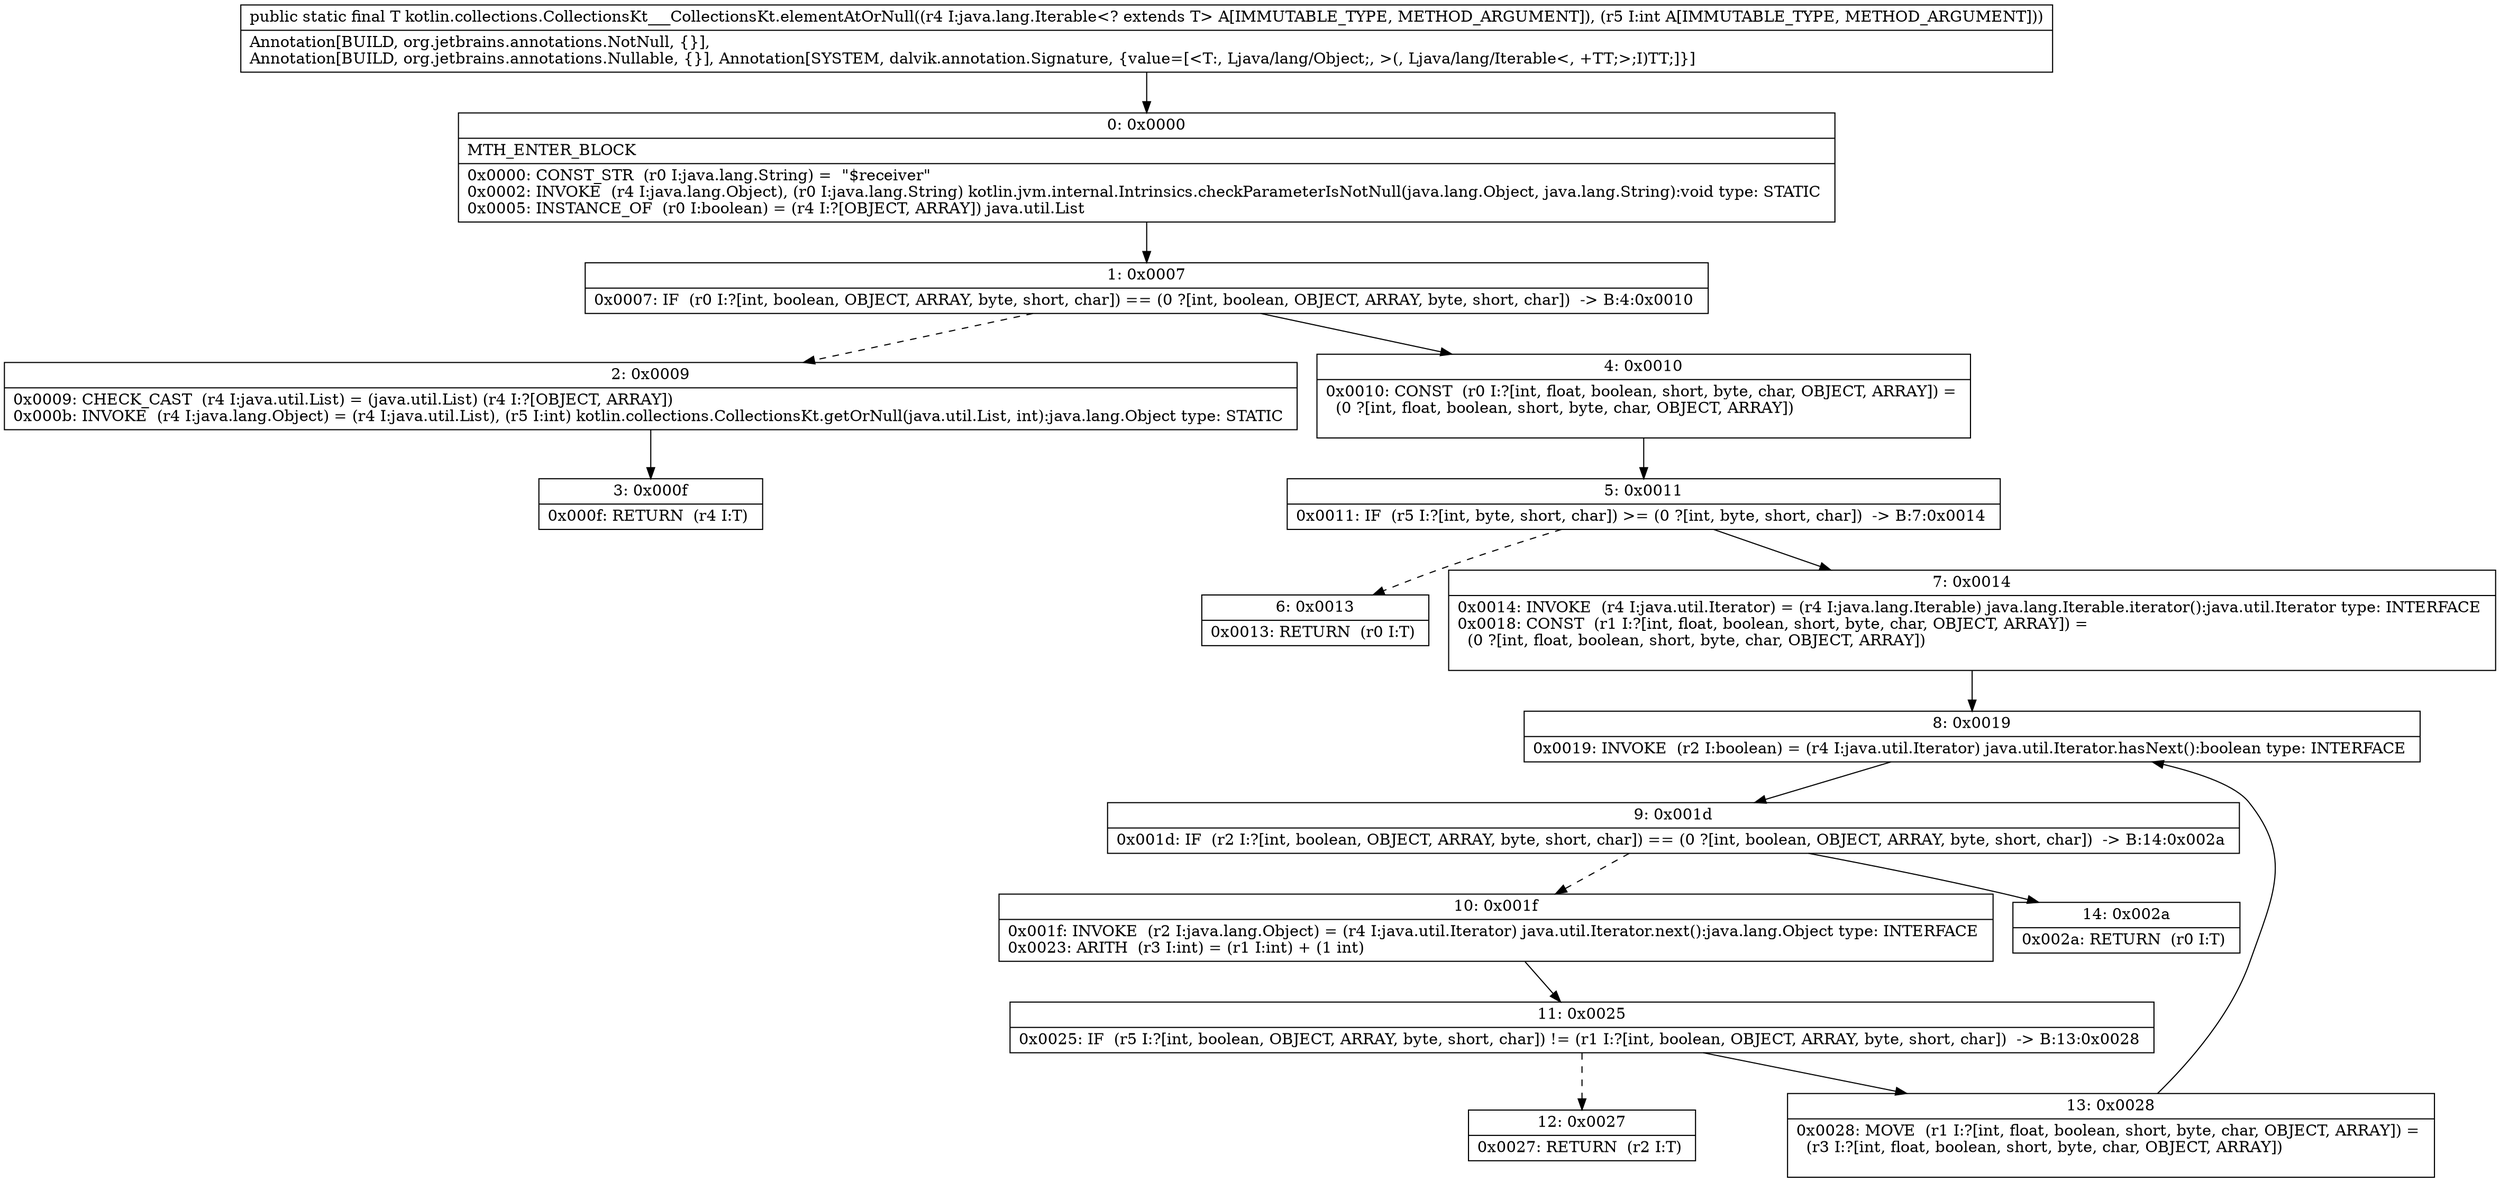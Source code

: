 digraph "CFG forkotlin.collections.CollectionsKt___CollectionsKt.elementAtOrNull(Ljava\/lang\/Iterable;I)Ljava\/lang\/Object;" {
Node_0 [shape=record,label="{0\:\ 0x0000|MTH_ENTER_BLOCK\l|0x0000: CONST_STR  (r0 I:java.lang.String) =  \"$receiver\" \l0x0002: INVOKE  (r4 I:java.lang.Object), (r0 I:java.lang.String) kotlin.jvm.internal.Intrinsics.checkParameterIsNotNull(java.lang.Object, java.lang.String):void type: STATIC \l0x0005: INSTANCE_OF  (r0 I:boolean) = (r4 I:?[OBJECT, ARRAY]) java.util.List \l}"];
Node_1 [shape=record,label="{1\:\ 0x0007|0x0007: IF  (r0 I:?[int, boolean, OBJECT, ARRAY, byte, short, char]) == (0 ?[int, boolean, OBJECT, ARRAY, byte, short, char])  \-\> B:4:0x0010 \l}"];
Node_2 [shape=record,label="{2\:\ 0x0009|0x0009: CHECK_CAST  (r4 I:java.util.List) = (java.util.List) (r4 I:?[OBJECT, ARRAY]) \l0x000b: INVOKE  (r4 I:java.lang.Object) = (r4 I:java.util.List), (r5 I:int) kotlin.collections.CollectionsKt.getOrNull(java.util.List, int):java.lang.Object type: STATIC \l}"];
Node_3 [shape=record,label="{3\:\ 0x000f|0x000f: RETURN  (r4 I:T) \l}"];
Node_4 [shape=record,label="{4\:\ 0x0010|0x0010: CONST  (r0 I:?[int, float, boolean, short, byte, char, OBJECT, ARRAY]) = \l  (0 ?[int, float, boolean, short, byte, char, OBJECT, ARRAY])\l \l}"];
Node_5 [shape=record,label="{5\:\ 0x0011|0x0011: IF  (r5 I:?[int, byte, short, char]) \>= (0 ?[int, byte, short, char])  \-\> B:7:0x0014 \l}"];
Node_6 [shape=record,label="{6\:\ 0x0013|0x0013: RETURN  (r0 I:T) \l}"];
Node_7 [shape=record,label="{7\:\ 0x0014|0x0014: INVOKE  (r4 I:java.util.Iterator) = (r4 I:java.lang.Iterable) java.lang.Iterable.iterator():java.util.Iterator type: INTERFACE \l0x0018: CONST  (r1 I:?[int, float, boolean, short, byte, char, OBJECT, ARRAY]) = \l  (0 ?[int, float, boolean, short, byte, char, OBJECT, ARRAY])\l \l}"];
Node_8 [shape=record,label="{8\:\ 0x0019|0x0019: INVOKE  (r2 I:boolean) = (r4 I:java.util.Iterator) java.util.Iterator.hasNext():boolean type: INTERFACE \l}"];
Node_9 [shape=record,label="{9\:\ 0x001d|0x001d: IF  (r2 I:?[int, boolean, OBJECT, ARRAY, byte, short, char]) == (0 ?[int, boolean, OBJECT, ARRAY, byte, short, char])  \-\> B:14:0x002a \l}"];
Node_10 [shape=record,label="{10\:\ 0x001f|0x001f: INVOKE  (r2 I:java.lang.Object) = (r4 I:java.util.Iterator) java.util.Iterator.next():java.lang.Object type: INTERFACE \l0x0023: ARITH  (r3 I:int) = (r1 I:int) + (1 int) \l}"];
Node_11 [shape=record,label="{11\:\ 0x0025|0x0025: IF  (r5 I:?[int, boolean, OBJECT, ARRAY, byte, short, char]) != (r1 I:?[int, boolean, OBJECT, ARRAY, byte, short, char])  \-\> B:13:0x0028 \l}"];
Node_12 [shape=record,label="{12\:\ 0x0027|0x0027: RETURN  (r2 I:T) \l}"];
Node_13 [shape=record,label="{13\:\ 0x0028|0x0028: MOVE  (r1 I:?[int, float, boolean, short, byte, char, OBJECT, ARRAY]) = \l  (r3 I:?[int, float, boolean, short, byte, char, OBJECT, ARRAY])\l \l}"];
Node_14 [shape=record,label="{14\:\ 0x002a|0x002a: RETURN  (r0 I:T) \l}"];
MethodNode[shape=record,label="{public static final T kotlin.collections.CollectionsKt___CollectionsKt.elementAtOrNull((r4 I:java.lang.Iterable\<? extends T\> A[IMMUTABLE_TYPE, METHOD_ARGUMENT]), (r5 I:int A[IMMUTABLE_TYPE, METHOD_ARGUMENT]))  | Annotation[BUILD, org.jetbrains.annotations.NotNull, \{\}], \lAnnotation[BUILD, org.jetbrains.annotations.Nullable, \{\}], Annotation[SYSTEM, dalvik.annotation.Signature, \{value=[\<T:, Ljava\/lang\/Object;, \>(, Ljava\/lang\/Iterable\<, +TT;\>;I)TT;]\}]\l}"];
MethodNode -> Node_0;
Node_0 -> Node_1;
Node_1 -> Node_2[style=dashed];
Node_1 -> Node_4;
Node_2 -> Node_3;
Node_4 -> Node_5;
Node_5 -> Node_6[style=dashed];
Node_5 -> Node_7;
Node_7 -> Node_8;
Node_8 -> Node_9;
Node_9 -> Node_10[style=dashed];
Node_9 -> Node_14;
Node_10 -> Node_11;
Node_11 -> Node_12[style=dashed];
Node_11 -> Node_13;
Node_13 -> Node_8;
}

